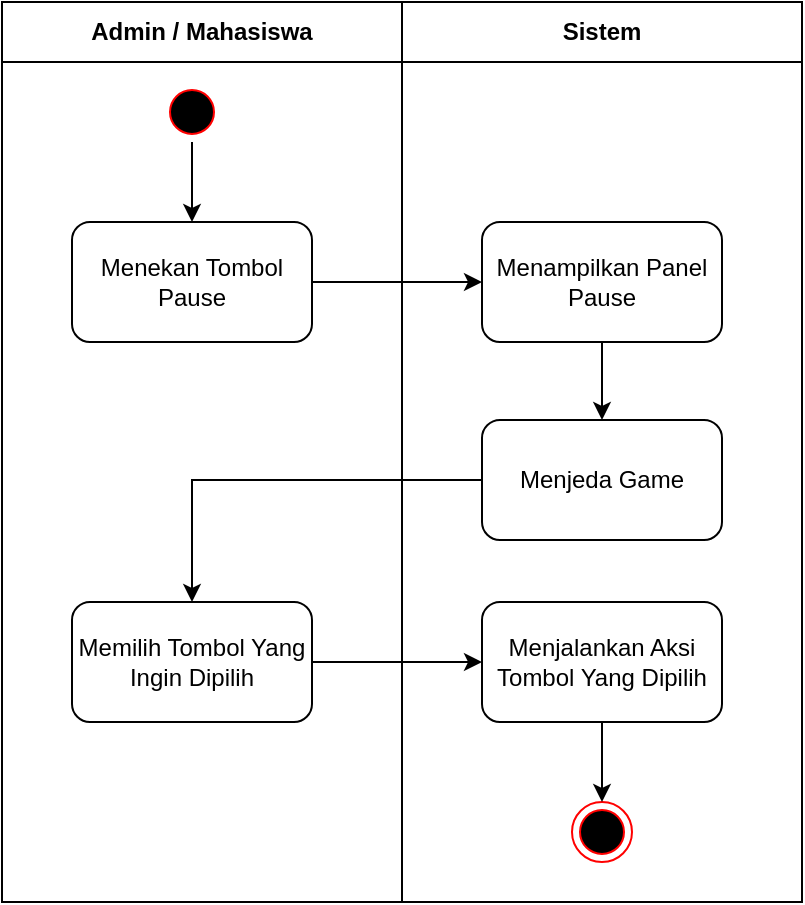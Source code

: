 <mxfile version="24.7.6">
  <diagram name="Halaman-1" id="ja5di5rxCxdpSS6SmVJ2">
    <mxGraphModel dx="880" dy="468" grid="1" gridSize="10" guides="1" tooltips="1" connect="1" arrows="1" fold="1" page="1" pageScale="1" pageWidth="827" pageHeight="1169" math="0" shadow="0">
      <root>
        <mxCell id="0" />
        <mxCell id="1" parent="0" />
        <mxCell id="eCMntf991WsboTFRtivc-1" value="Admin / Mahasiswa" style="swimlane;whiteSpace=wrap;html=1;startSize=30;" parent="1" vertex="1">
          <mxGeometry x="30" y="20" width="200" height="450" as="geometry" />
        </mxCell>
        <mxCell id="eCMntf991WsboTFRtivc-2" style="edgeStyle=orthogonalEdgeStyle;rounded=0;orthogonalLoop=1;jettySize=auto;html=1;entryX=0.5;entryY=0;entryDx=0;entryDy=0;" parent="eCMntf991WsboTFRtivc-1" source="eCMntf991WsboTFRtivc-3" target="eCMntf991WsboTFRtivc-4" edge="1">
          <mxGeometry relative="1" as="geometry" />
        </mxCell>
        <mxCell id="eCMntf991WsboTFRtivc-3" value="" style="ellipse;html=1;shape=startState;fillColor=#000000;strokeColor=#ff0000;" parent="eCMntf991WsboTFRtivc-1" vertex="1">
          <mxGeometry x="80" y="40" width="30" height="30" as="geometry" />
        </mxCell>
        <mxCell id="eCMntf991WsboTFRtivc-4" value="Menekan Tombol Pause" style="rounded=1;whiteSpace=wrap;html=1;" parent="eCMntf991WsboTFRtivc-1" vertex="1">
          <mxGeometry x="35" y="110" width="120" height="60" as="geometry" />
        </mxCell>
        <mxCell id="vwtOXJs0-TG3p6yfhGSJ-1" value="Memilih Tombol Yang Ingin Dipilih" style="whiteSpace=wrap;html=1;rounded=1;" parent="eCMntf991WsboTFRtivc-1" vertex="1">
          <mxGeometry x="35" y="300" width="120" height="60" as="geometry" />
        </mxCell>
        <mxCell id="eCMntf991WsboTFRtivc-6" value="Sistem" style="swimlane;whiteSpace=wrap;html=1;startSize=30;" parent="1" vertex="1">
          <mxGeometry x="230" y="20" width="200" height="450" as="geometry" />
        </mxCell>
        <mxCell id="nFGHYX5SveEItQ3bPlQ6-2" style="edgeStyle=orthogonalEdgeStyle;rounded=0;orthogonalLoop=1;jettySize=auto;html=1;exitX=0.5;exitY=1;exitDx=0;exitDy=0;entryX=0.5;entryY=0;entryDx=0;entryDy=0;" parent="eCMntf991WsboTFRtivc-6" source="eCMntf991WsboTFRtivc-7" target="nFGHYX5SveEItQ3bPlQ6-1" edge="1">
          <mxGeometry relative="1" as="geometry" />
        </mxCell>
        <mxCell id="eCMntf991WsboTFRtivc-7" value="Menampilkan Panel Pause" style="whiteSpace=wrap;html=1;rounded=1;" parent="eCMntf991WsboTFRtivc-6" vertex="1">
          <mxGeometry x="40" y="110" width="120" height="60" as="geometry" />
        </mxCell>
        <mxCell id="eCMntf991WsboTFRtivc-10" value="" style="ellipse;html=1;shape=endState;fillColor=#000000;strokeColor=#ff0000;" parent="eCMntf991WsboTFRtivc-6" vertex="1">
          <mxGeometry x="85" y="400" width="30" height="30" as="geometry" />
        </mxCell>
        <mxCell id="vwtOXJs0-TG3p6yfhGSJ-6" style="edgeStyle=orthogonalEdgeStyle;rounded=0;orthogonalLoop=1;jettySize=auto;html=1;entryX=0.5;entryY=0;entryDx=0;entryDy=0;" parent="eCMntf991WsboTFRtivc-6" source="vwtOXJs0-TG3p6yfhGSJ-4" target="eCMntf991WsboTFRtivc-10" edge="1">
          <mxGeometry relative="1" as="geometry" />
        </mxCell>
        <mxCell id="vwtOXJs0-TG3p6yfhGSJ-4" value="Menjalankan Aksi Tombol Yang Dipilih" style="whiteSpace=wrap;html=1;rounded=1;" parent="eCMntf991WsboTFRtivc-6" vertex="1">
          <mxGeometry x="40" y="300" width="120" height="60" as="geometry" />
        </mxCell>
        <mxCell id="nFGHYX5SveEItQ3bPlQ6-1" value="Menjeda&amp;nbsp;&lt;span style=&quot;background-color: initial;&quot;&gt;Game&lt;/span&gt;" style="whiteSpace=wrap;html=1;rounded=1;" parent="eCMntf991WsboTFRtivc-6" vertex="1">
          <mxGeometry x="40" y="209" width="120" height="60" as="geometry" />
        </mxCell>
        <mxCell id="eCMntf991WsboTFRtivc-11" value="" style="edgeStyle=orthogonalEdgeStyle;rounded=0;orthogonalLoop=1;jettySize=auto;html=1;exitX=1;exitY=0.5;exitDx=0;exitDy=0;" parent="1" source="eCMntf991WsboTFRtivc-4" target="eCMntf991WsboTFRtivc-7" edge="1">
          <mxGeometry relative="1" as="geometry">
            <mxPoint x="200" y="150.029" as="sourcePoint" />
          </mxGeometry>
        </mxCell>
        <mxCell id="vwtOXJs0-TG3p6yfhGSJ-5" style="edgeStyle=orthogonalEdgeStyle;rounded=0;orthogonalLoop=1;jettySize=auto;html=1;entryX=0;entryY=0.5;entryDx=0;entryDy=0;" parent="1" source="vwtOXJs0-TG3p6yfhGSJ-1" target="vwtOXJs0-TG3p6yfhGSJ-4" edge="1">
          <mxGeometry relative="1" as="geometry" />
        </mxCell>
        <mxCell id="nFGHYX5SveEItQ3bPlQ6-3" style="edgeStyle=orthogonalEdgeStyle;rounded=0;orthogonalLoop=1;jettySize=auto;html=1;entryX=0.5;entryY=0;entryDx=0;entryDy=0;" parent="1" source="nFGHYX5SveEItQ3bPlQ6-1" target="vwtOXJs0-TG3p6yfhGSJ-1" edge="1">
          <mxGeometry relative="1" as="geometry" />
        </mxCell>
      </root>
    </mxGraphModel>
  </diagram>
</mxfile>

